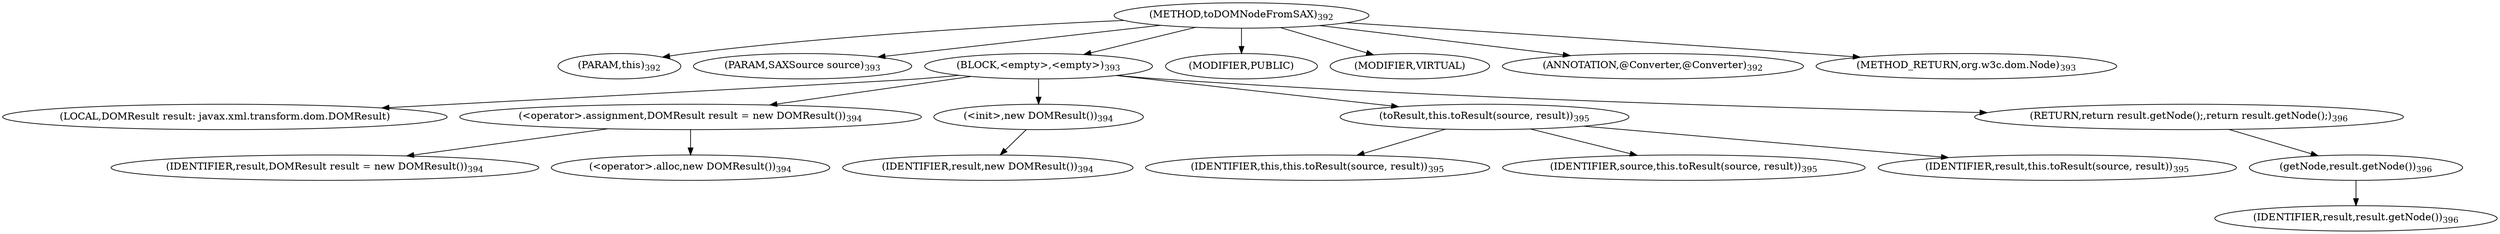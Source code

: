 digraph "toDOMNodeFromSAX" {  
"1058" [label = <(METHOD,toDOMNodeFromSAX)<SUB>392</SUB>> ]
"61" [label = <(PARAM,this)<SUB>392</SUB>> ]
"1059" [label = <(PARAM,SAXSource source)<SUB>393</SUB>> ]
"1060" [label = <(BLOCK,&lt;empty&gt;,&lt;empty&gt;)<SUB>393</SUB>> ]
"59" [label = <(LOCAL,DOMResult result: javax.xml.transform.dom.DOMResult)> ]
"1061" [label = <(&lt;operator&gt;.assignment,DOMResult result = new DOMResult())<SUB>394</SUB>> ]
"1062" [label = <(IDENTIFIER,result,DOMResult result = new DOMResult())<SUB>394</SUB>> ]
"1063" [label = <(&lt;operator&gt;.alloc,new DOMResult())<SUB>394</SUB>> ]
"1064" [label = <(&lt;init&gt;,new DOMResult())<SUB>394</SUB>> ]
"58" [label = <(IDENTIFIER,result,new DOMResult())<SUB>394</SUB>> ]
"1065" [label = <(toResult,this.toResult(source, result))<SUB>395</SUB>> ]
"60" [label = <(IDENTIFIER,this,this.toResult(source, result))<SUB>395</SUB>> ]
"1066" [label = <(IDENTIFIER,source,this.toResult(source, result))<SUB>395</SUB>> ]
"1067" [label = <(IDENTIFIER,result,this.toResult(source, result))<SUB>395</SUB>> ]
"1068" [label = <(RETURN,return result.getNode();,return result.getNode();)<SUB>396</SUB>> ]
"1069" [label = <(getNode,result.getNode())<SUB>396</SUB>> ]
"1070" [label = <(IDENTIFIER,result,result.getNode())<SUB>396</SUB>> ]
"1071" [label = <(MODIFIER,PUBLIC)> ]
"1072" [label = <(MODIFIER,VIRTUAL)> ]
"1073" [label = <(ANNOTATION,@Converter,@Converter)<SUB>392</SUB>> ]
"1074" [label = <(METHOD_RETURN,org.w3c.dom.Node)<SUB>393</SUB>> ]
  "1058" -> "61" 
  "1058" -> "1059" 
  "1058" -> "1060" 
  "1058" -> "1071" 
  "1058" -> "1072" 
  "1058" -> "1073" 
  "1058" -> "1074" 
  "1060" -> "59" 
  "1060" -> "1061" 
  "1060" -> "1064" 
  "1060" -> "1065" 
  "1060" -> "1068" 
  "1061" -> "1062" 
  "1061" -> "1063" 
  "1064" -> "58" 
  "1065" -> "60" 
  "1065" -> "1066" 
  "1065" -> "1067" 
  "1068" -> "1069" 
  "1069" -> "1070" 
}
